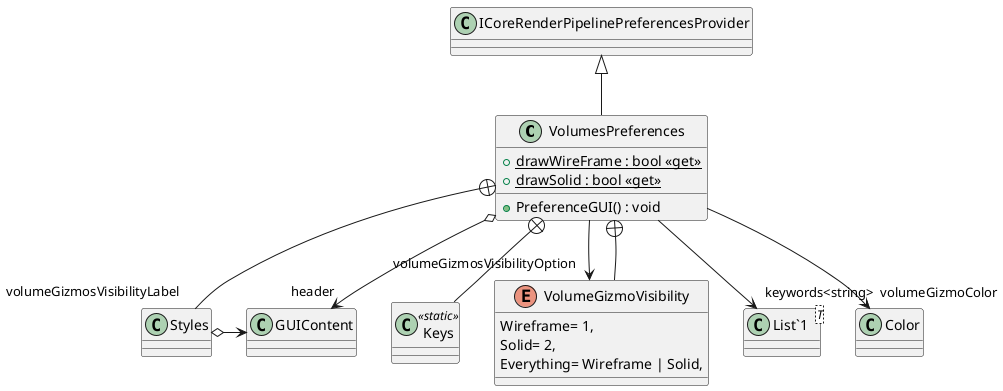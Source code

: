 @startuml
class VolumesPreferences {
    + {static} drawWireFrame : bool <<get>>
    + {static} drawSolid : bool <<get>>
    + PreferenceGUI() : void
}
class Keys <<static>> {
}
enum VolumeGizmoVisibility {
    Wireframe= 1,
    Solid= 2,
    Everything= Wireframe | Solid,
}
class Styles {
}
class "List`1"<T> {
}
ICoreRenderPipelinePreferencesProvider <|-- VolumesPreferences
VolumesPreferences --> "volumeGizmosVisibilityOption" VolumeGizmoVisibility
VolumesPreferences --> "volumeGizmoColor" Color
VolumesPreferences --> "keywords<string>" "List`1"
VolumesPreferences o-> "header" GUIContent
VolumesPreferences +-- Keys
VolumesPreferences +-- VolumeGizmoVisibility
VolumesPreferences +-- Styles
Styles o-> "volumeGizmosVisibilityLabel" GUIContent
@enduml
